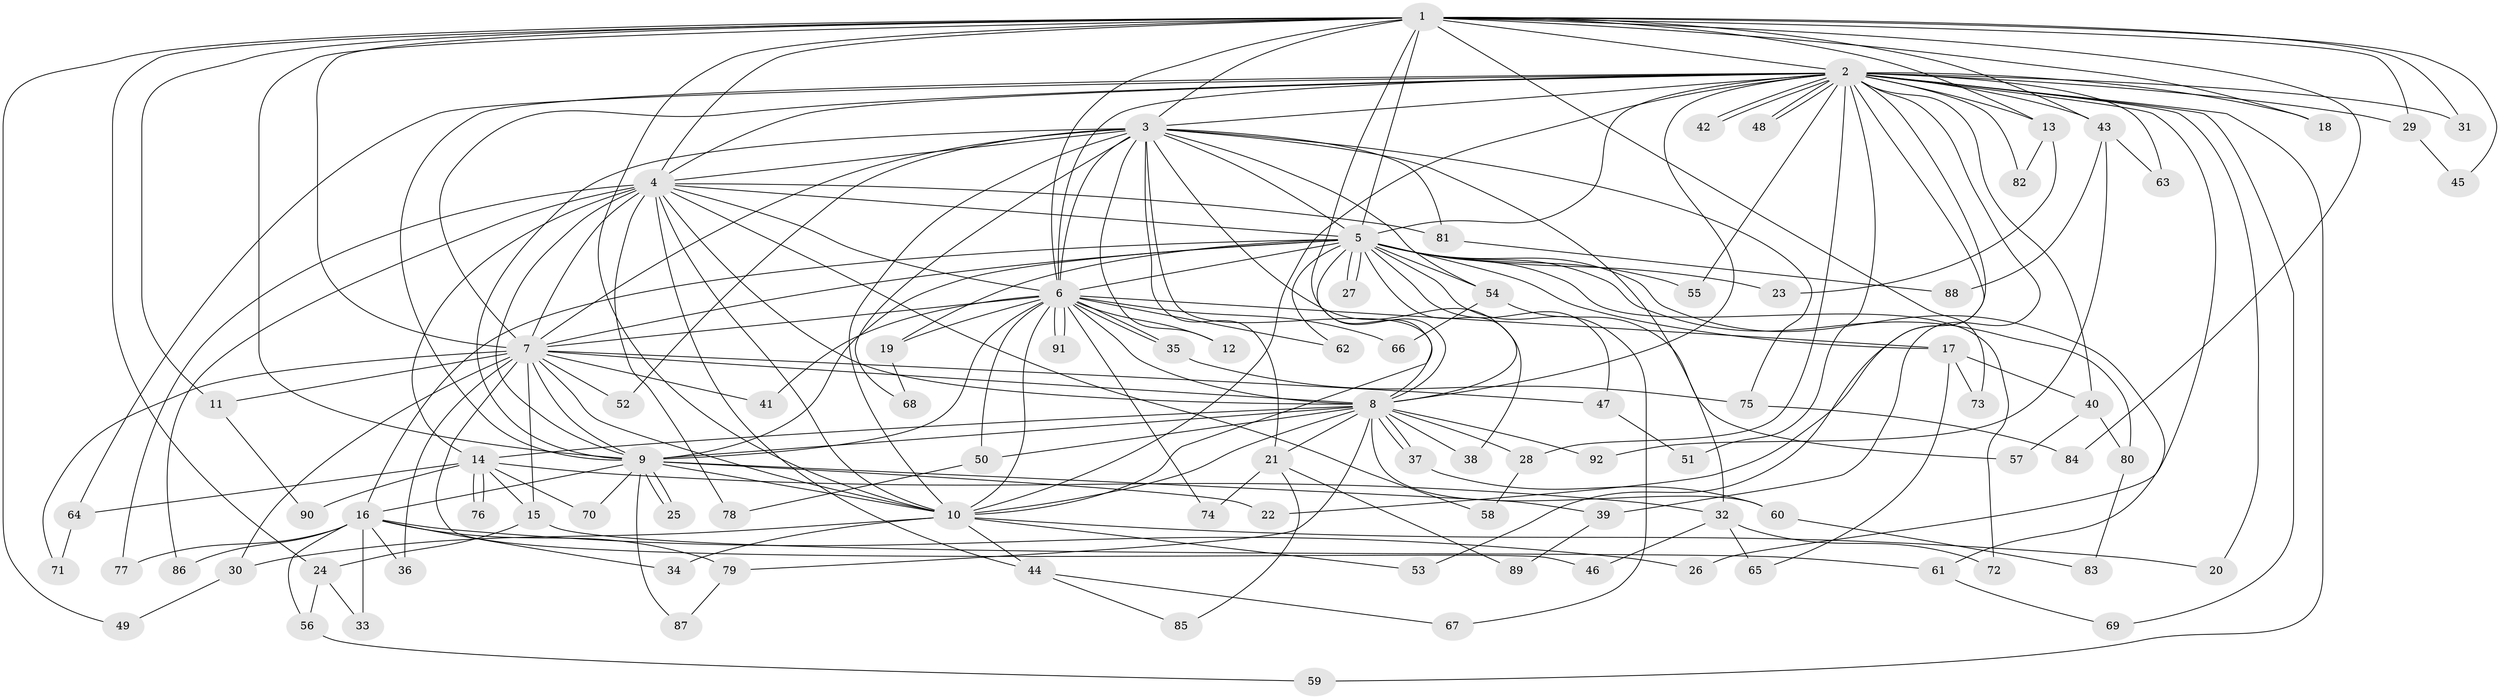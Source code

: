 // coarse degree distribution, {20: 0.014925373134328358, 30: 0.014925373134328358, 15: 0.029850746268656716, 27: 0.014925373134328358, 19: 0.014925373134328358, 17: 0.029850746268656716, 12: 0.014925373134328358, 3: 0.208955223880597, 2: 0.4925373134328358, 4: 0.04477611940298507, 11: 0.014925373134328358, 9: 0.014925373134328358, 5: 0.07462686567164178, 1: 0.014925373134328358}
// Generated by graph-tools (version 1.1) at 2025/51/02/27/25 19:51:51]
// undirected, 92 vertices, 209 edges
graph export_dot {
graph [start="1"]
  node [color=gray90,style=filled];
  1;
  2;
  3;
  4;
  5;
  6;
  7;
  8;
  9;
  10;
  11;
  12;
  13;
  14;
  15;
  16;
  17;
  18;
  19;
  20;
  21;
  22;
  23;
  24;
  25;
  26;
  27;
  28;
  29;
  30;
  31;
  32;
  33;
  34;
  35;
  36;
  37;
  38;
  39;
  40;
  41;
  42;
  43;
  44;
  45;
  46;
  47;
  48;
  49;
  50;
  51;
  52;
  53;
  54;
  55;
  56;
  57;
  58;
  59;
  60;
  61;
  62;
  63;
  64;
  65;
  66;
  67;
  68;
  69;
  70;
  71;
  72;
  73;
  74;
  75;
  76;
  77;
  78;
  79;
  80;
  81;
  82;
  83;
  84;
  85;
  86;
  87;
  88;
  89;
  90;
  91;
  92;
  1 -- 2;
  1 -- 3;
  1 -- 4;
  1 -- 5;
  1 -- 6;
  1 -- 7;
  1 -- 8;
  1 -- 9;
  1 -- 10;
  1 -- 11;
  1 -- 13;
  1 -- 18;
  1 -- 24;
  1 -- 29;
  1 -- 31;
  1 -- 43;
  1 -- 45;
  1 -- 49;
  1 -- 73;
  1 -- 84;
  2 -- 3;
  2 -- 4;
  2 -- 5;
  2 -- 6;
  2 -- 7;
  2 -- 8;
  2 -- 9;
  2 -- 10;
  2 -- 13;
  2 -- 18;
  2 -- 20;
  2 -- 22;
  2 -- 26;
  2 -- 28;
  2 -- 29;
  2 -- 31;
  2 -- 39;
  2 -- 40;
  2 -- 42;
  2 -- 42;
  2 -- 43;
  2 -- 48;
  2 -- 48;
  2 -- 51;
  2 -- 53;
  2 -- 55;
  2 -- 59;
  2 -- 63;
  2 -- 64;
  2 -- 69;
  2 -- 82;
  3 -- 4;
  3 -- 5;
  3 -- 6;
  3 -- 7;
  3 -- 8;
  3 -- 9;
  3 -- 10;
  3 -- 12;
  3 -- 21;
  3 -- 32;
  3 -- 38;
  3 -- 52;
  3 -- 54;
  3 -- 68;
  3 -- 75;
  3 -- 81;
  4 -- 5;
  4 -- 6;
  4 -- 7;
  4 -- 8;
  4 -- 9;
  4 -- 10;
  4 -- 14;
  4 -- 44;
  4 -- 58;
  4 -- 77;
  4 -- 78;
  4 -- 81;
  4 -- 86;
  5 -- 6;
  5 -- 7;
  5 -- 8;
  5 -- 9;
  5 -- 10;
  5 -- 16;
  5 -- 17;
  5 -- 19;
  5 -- 23;
  5 -- 27;
  5 -- 27;
  5 -- 47;
  5 -- 54;
  5 -- 55;
  5 -- 61;
  5 -- 62;
  5 -- 67;
  5 -- 72;
  5 -- 80;
  6 -- 7;
  6 -- 8;
  6 -- 9;
  6 -- 10;
  6 -- 12;
  6 -- 17;
  6 -- 19;
  6 -- 35;
  6 -- 35;
  6 -- 41;
  6 -- 50;
  6 -- 62;
  6 -- 66;
  6 -- 74;
  6 -- 91;
  6 -- 91;
  7 -- 8;
  7 -- 9;
  7 -- 10;
  7 -- 11;
  7 -- 15;
  7 -- 30;
  7 -- 36;
  7 -- 41;
  7 -- 46;
  7 -- 47;
  7 -- 52;
  7 -- 71;
  8 -- 9;
  8 -- 10;
  8 -- 14;
  8 -- 21;
  8 -- 28;
  8 -- 37;
  8 -- 37;
  8 -- 38;
  8 -- 50;
  8 -- 60;
  8 -- 79;
  8 -- 92;
  9 -- 10;
  9 -- 16;
  9 -- 22;
  9 -- 25;
  9 -- 25;
  9 -- 39;
  9 -- 70;
  9 -- 87;
  10 -- 20;
  10 -- 30;
  10 -- 34;
  10 -- 44;
  10 -- 53;
  11 -- 90;
  13 -- 23;
  13 -- 82;
  14 -- 15;
  14 -- 32;
  14 -- 64;
  14 -- 70;
  14 -- 76;
  14 -- 76;
  14 -- 90;
  15 -- 24;
  15 -- 61;
  16 -- 26;
  16 -- 33;
  16 -- 34;
  16 -- 36;
  16 -- 56;
  16 -- 77;
  16 -- 79;
  16 -- 86;
  17 -- 40;
  17 -- 65;
  17 -- 73;
  19 -- 68;
  21 -- 74;
  21 -- 85;
  21 -- 89;
  24 -- 33;
  24 -- 56;
  28 -- 58;
  29 -- 45;
  30 -- 49;
  32 -- 46;
  32 -- 65;
  32 -- 72;
  35 -- 75;
  37 -- 60;
  39 -- 89;
  40 -- 57;
  40 -- 80;
  43 -- 63;
  43 -- 88;
  43 -- 92;
  44 -- 67;
  44 -- 85;
  47 -- 51;
  50 -- 78;
  54 -- 57;
  54 -- 66;
  56 -- 59;
  60 -- 83;
  61 -- 69;
  64 -- 71;
  75 -- 84;
  79 -- 87;
  80 -- 83;
  81 -- 88;
}
